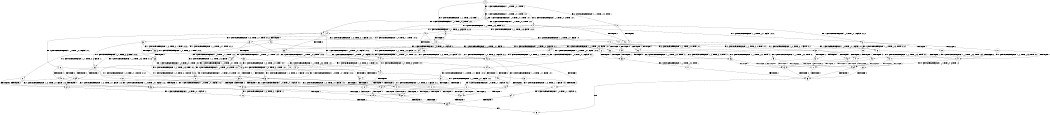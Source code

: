 digraph BCG {
size = "7, 10.5";
center = TRUE;
node [shape = circle];
0 [peripheries = 2];
0 -> 1 [label = "EX !1 !ATOMIC_EXCH_BRANCH (1, +0, TRUE, +0, 1, TRUE) !::"];
0 -> 2 [label = "EX !2 !ATOMIC_EXCH_BRANCH (1, +1, TRUE, +0, 2, TRUE) !::"];
0 -> 3 [label = "EX !0 !ATOMIC_EXCH_BRANCH (1, +1, TRUE, +0, 3, TRUE) !::"];
1 -> 4 [label = "EX !2 !ATOMIC_EXCH_BRANCH (1, +1, TRUE, +0, 2, TRUE) !:0:1:"];
1 -> 5 [label = "EX !0 !ATOMIC_EXCH_BRANCH (1, +1, TRUE, +0, 3, TRUE) !:0:1:"];
1 -> 6 [label = "EX !1 !ATOMIC_EXCH_BRANCH (1, +0, TRUE, +0, 1, TRUE) !:0:1:"];
2 -> 7 [label = "TERMINATE !2"];
2 -> 8 [label = "EX !1 !ATOMIC_EXCH_BRANCH (1, +0, TRUE, +0, 1, FALSE) !:0:1:2:"];
2 -> 9 [label = "EX !0 !ATOMIC_EXCH_BRANCH (1, +1, TRUE, +0, 3, FALSE) !:0:1:2:"];
3 -> 10 [label = "TERMINATE !0"];
3 -> 11 [label = "EX !1 !ATOMIC_EXCH_BRANCH (1, +0, TRUE, +0, 1, FALSE) !:0:"];
3 -> 12 [label = "EX !2 !ATOMIC_EXCH_BRANCH (1, +1, TRUE, +0, 2, FALSE) !:0:"];
4 -> 13 [label = "TERMINATE !2"];
4 -> 14 [label = "EX !0 !ATOMIC_EXCH_BRANCH (1, +1, TRUE, +0, 3, FALSE) !:0:1:2:"];
4 -> 8 [label = "EX !1 !ATOMIC_EXCH_BRANCH (1, +0, TRUE, +0, 1, FALSE) !:0:1:2:"];
5 -> 15 [label = "TERMINATE !0"];
5 -> 16 [label = "EX !2 !ATOMIC_EXCH_BRANCH (1, +1, TRUE, +0, 2, FALSE) !:0:1:"];
5 -> 17 [label = "EX !1 !ATOMIC_EXCH_BRANCH (1, +0, TRUE, +0, 1, FALSE) !:0:1:"];
6 -> 4 [label = "EX !2 !ATOMIC_EXCH_BRANCH (1, +1, TRUE, +0, 2, TRUE) !:0:1:"];
6 -> 5 [label = "EX !0 !ATOMIC_EXCH_BRANCH (1, +1, TRUE, +0, 3, TRUE) !:0:1:"];
6 -> 6 [label = "EX !1 !ATOMIC_EXCH_BRANCH (1, +0, TRUE, +0, 1, TRUE) !:0:1:"];
7 -> 18 [label = "EX !1 !ATOMIC_EXCH_BRANCH (1, +0, TRUE, +0, 1, FALSE) !:0:1:"];
7 -> 19 [label = "EX !0 !ATOMIC_EXCH_BRANCH (1, +1, TRUE, +0, 3, FALSE) !:0:1:"];
8 -> 20 [label = "TERMINATE !1"];
8 -> 21 [label = "TERMINATE !2"];
8 -> 22 [label = "EX !0 !ATOMIC_EXCH_BRANCH (1, +1, TRUE, +0, 3, TRUE) !:0:1:2:"];
9 -> 23 [label = "TERMINATE !2"];
9 -> 24 [label = "EX !1 !ATOMIC_EXCH_BRANCH (1, +0, TRUE, +0, 1, FALSE) !:0:1:2:"];
9 -> 25 [label = "EX !0 !ATOMIC_EXCH_BRANCH (1, +0, TRUE, +1, 1, TRUE) !:0:1:2:"];
10 -> 26 [label = "EX !1 !ATOMIC_EXCH_BRANCH (1, +0, TRUE, +0, 1, FALSE) !::"];
10 -> 27 [label = "EX !2 !ATOMIC_EXCH_BRANCH (1, +1, TRUE, +0, 2, FALSE) !::"];
11 -> 28 [label = "TERMINATE !1"];
11 -> 29 [label = "TERMINATE !0"];
11 -> 30 [label = "EX !2 !ATOMIC_EXCH_BRANCH (1, +1, TRUE, +0, 2, TRUE) !:0:1:"];
12 -> 31 [label = "TERMINATE !2"];
12 -> 32 [label = "TERMINATE !0"];
12 -> 33 [label = "EX !1 !ATOMIC_EXCH_BRANCH (1, +0, TRUE, +0, 1, FALSE) !:0:1:2:"];
13 -> 34 [label = "EX !0 !ATOMIC_EXCH_BRANCH (1, +1, TRUE, +0, 3, FALSE) !:0:1:"];
13 -> 18 [label = "EX !1 !ATOMIC_EXCH_BRANCH (1, +0, TRUE, +0, 1, FALSE) !:0:1:"];
14 -> 35 [label = "TERMINATE !2"];
14 -> 24 [label = "EX !1 !ATOMIC_EXCH_BRANCH (1, +0, TRUE, +0, 1, FALSE) !:0:1:2:"];
14 -> 36 [label = "EX !0 !ATOMIC_EXCH_BRANCH (1, +0, TRUE, +1, 1, TRUE) !:0:1:2:"];
15 -> 37 [label = "EX !2 !ATOMIC_EXCH_BRANCH (1, +1, TRUE, +0, 2, FALSE) !:1:"];
15 -> 38 [label = "EX !1 !ATOMIC_EXCH_BRANCH (1, +0, TRUE, +0, 1, FALSE) !:1:"];
16 -> 39 [label = "TERMINATE !2"];
16 -> 40 [label = "TERMINATE !0"];
16 -> 33 [label = "EX !1 !ATOMIC_EXCH_BRANCH (1, +0, TRUE, +0, 1, FALSE) !:0:1:2:"];
17 -> 28 [label = "TERMINATE !1"];
17 -> 29 [label = "TERMINATE !0"];
17 -> 30 [label = "EX !2 !ATOMIC_EXCH_BRANCH (1, +1, TRUE, +0, 2, TRUE) !:0:1:"];
18 -> 41 [label = "TERMINATE !1"];
18 -> 42 [label = "EX !0 !ATOMIC_EXCH_BRANCH (1, +1, TRUE, +0, 3, TRUE) !:0:1:"];
19 -> 43 [label = "EX !1 !ATOMIC_EXCH_BRANCH (1, +0, TRUE, +0, 1, FALSE) !:0:1:"];
19 -> 44 [label = "EX !0 !ATOMIC_EXCH_BRANCH (1, +0, TRUE, +1, 1, TRUE) !:0:1:"];
20 -> 41 [label = "TERMINATE !2"];
20 -> 45 [label = "EX !0 !ATOMIC_EXCH_BRANCH (1, +1, TRUE, +0, 3, TRUE) !:0:2:"];
21 -> 41 [label = "TERMINATE !1"];
21 -> 42 [label = "EX !0 !ATOMIC_EXCH_BRANCH (1, +1, TRUE, +0, 3, TRUE) !:0:1:"];
22 -> 46 [label = "TERMINATE !1"];
22 -> 47 [label = "TERMINATE !2"];
22 -> 48 [label = "TERMINATE !0"];
23 -> 43 [label = "EX !1 !ATOMIC_EXCH_BRANCH (1, +0, TRUE, +0, 1, FALSE) !:0:1:"];
23 -> 44 [label = "EX !0 !ATOMIC_EXCH_BRANCH (1, +0, TRUE, +1, 1, TRUE) !:0:1:"];
24 -> 49 [label = "TERMINATE !1"];
24 -> 50 [label = "TERMINATE !2"];
24 -> 51 [label = "EX !0 !ATOMIC_EXCH_BRANCH (1, +0, TRUE, +1, 1, FALSE) !:0:1:2:"];
25 -> 52 [label = "TERMINATE !2"];
25 -> 53 [label = "EX !1 !ATOMIC_EXCH_BRANCH (1, +0, TRUE, +0, 1, TRUE) !:0:1:2:"];
25 -> 54 [label = "EX !0 !ATOMIC_EXCH_BRANCH (1, +1, TRUE, +0, 3, TRUE) !:0:1:2:"];
26 -> 55 [label = "TERMINATE !1"];
26 -> 56 [label = "EX !2 !ATOMIC_EXCH_BRANCH (1, +1, TRUE, +0, 2, TRUE) !:1:"];
27 -> 57 [label = "TERMINATE !2"];
27 -> 58 [label = "EX !1 !ATOMIC_EXCH_BRANCH (1, +0, TRUE, +0, 1, FALSE) !:1:2:"];
28 -> 55 [label = "TERMINATE !0"];
28 -> 59 [label = "EX !2 !ATOMIC_EXCH_BRANCH (1, +1, TRUE, +0, 2, TRUE) !:0:"];
29 -> 55 [label = "TERMINATE !1"];
29 -> 56 [label = "EX !2 !ATOMIC_EXCH_BRANCH (1, +1, TRUE, +0, 2, TRUE) !:1:"];
30 -> 46 [label = "TERMINATE !1"];
30 -> 47 [label = "TERMINATE !2"];
30 -> 48 [label = "TERMINATE !0"];
31 -> 57 [label = "TERMINATE !0"];
31 -> 60 [label = "EX !1 !ATOMIC_EXCH_BRANCH (1, +0, TRUE, +0, 1, FALSE) !:0:1:"];
32 -> 57 [label = "TERMINATE !2"];
32 -> 58 [label = "EX !1 !ATOMIC_EXCH_BRANCH (1, +0, TRUE, +0, 1, FALSE) !:1:2:"];
33 -> 61 [label = "TERMINATE !1"];
33 -> 62 [label = "TERMINATE !2"];
33 -> 63 [label = "TERMINATE !0"];
34 -> 43 [label = "EX !1 !ATOMIC_EXCH_BRANCH (1, +0, TRUE, +0, 1, FALSE) !:0:1:"];
34 -> 64 [label = "EX !0 !ATOMIC_EXCH_BRANCH (1, +0, TRUE, +1, 1, TRUE) !:0:1:"];
35 -> 43 [label = "EX !1 !ATOMIC_EXCH_BRANCH (1, +0, TRUE, +0, 1, FALSE) !:0:1:"];
35 -> 64 [label = "EX !0 !ATOMIC_EXCH_BRANCH (1, +0, TRUE, +1, 1, TRUE) !:0:1:"];
36 -> 65 [label = "TERMINATE !2"];
36 -> 53 [label = "EX !1 !ATOMIC_EXCH_BRANCH (1, +0, TRUE, +0, 1, TRUE) !:0:1:2:"];
36 -> 66 [label = "EX !0 !ATOMIC_EXCH_BRANCH (1, +1, TRUE, +0, 3, TRUE) !:0:1:2:"];
37 -> 67 [label = "TERMINATE !2"];
37 -> 58 [label = "EX !1 !ATOMIC_EXCH_BRANCH (1, +0, TRUE, +0, 1, FALSE) !:1:2:"];
38 -> 55 [label = "TERMINATE !1"];
38 -> 56 [label = "EX !2 !ATOMIC_EXCH_BRANCH (1, +1, TRUE, +0, 2, TRUE) !:1:"];
39 -> 67 [label = "TERMINATE !0"];
39 -> 60 [label = "EX !1 !ATOMIC_EXCH_BRANCH (1, +0, TRUE, +0, 1, FALSE) !:0:1:"];
40 -> 67 [label = "TERMINATE !2"];
40 -> 58 [label = "EX !1 !ATOMIC_EXCH_BRANCH (1, +0, TRUE, +0, 1, FALSE) !:1:2:"];
41 -> 68 [label = "EX !0 !ATOMIC_EXCH_BRANCH (1, +1, TRUE, +0, 3, TRUE) !:0:"];
42 -> 69 [label = "TERMINATE !1"];
42 -> 70 [label = "TERMINATE !0"];
43 -> 71 [label = "TERMINATE !1"];
43 -> 72 [label = "EX !0 !ATOMIC_EXCH_BRANCH (1, +0, TRUE, +1, 1, FALSE) !:0:1:"];
44 -> 73 [label = "EX !1 !ATOMIC_EXCH_BRANCH (1, +0, TRUE, +0, 1, TRUE) !:0:1:"];
44 -> 74 [label = "EX !0 !ATOMIC_EXCH_BRANCH (1, +1, TRUE, +0, 3, TRUE) !:0:1:"];
45 -> 69 [label = "TERMINATE !2"];
45 -> 75 [label = "TERMINATE !0"];
46 -> 69 [label = "TERMINATE !2"];
46 -> 75 [label = "TERMINATE !0"];
47 -> 69 [label = "TERMINATE !1"];
47 -> 70 [label = "TERMINATE !0"];
48 -> 75 [label = "TERMINATE !1"];
48 -> 70 [label = "TERMINATE !2"];
49 -> 71 [label = "TERMINATE !2"];
49 -> 76 [label = "EX !0 !ATOMIC_EXCH_BRANCH (1, +0, TRUE, +1, 1, FALSE) !:0:2:"];
50 -> 71 [label = "TERMINATE !1"];
50 -> 72 [label = "EX !0 !ATOMIC_EXCH_BRANCH (1, +0, TRUE, +1, 1, FALSE) !:0:1:"];
51 -> 61 [label = "TERMINATE !1"];
51 -> 62 [label = "TERMINATE !2"];
51 -> 63 [label = "TERMINATE !0"];
52 -> 73 [label = "EX !1 !ATOMIC_EXCH_BRANCH (1, +0, TRUE, +0, 1, TRUE) !:0:1:"];
52 -> 74 [label = "EX !0 !ATOMIC_EXCH_BRANCH (1, +1, TRUE, +0, 3, TRUE) !:0:1:"];
53 -> 65 [label = "TERMINATE !2"];
53 -> 53 [label = "EX !1 !ATOMIC_EXCH_BRANCH (1, +0, TRUE, +0, 1, TRUE) !:0:1:2:"];
53 -> 66 [label = "EX !0 !ATOMIC_EXCH_BRANCH (1, +1, TRUE, +0, 3, TRUE) !:0:1:2:"];
54 -> 31 [label = "TERMINATE !2"];
54 -> 32 [label = "TERMINATE !0"];
54 -> 33 [label = "EX !1 !ATOMIC_EXCH_BRANCH (1, +0, TRUE, +0, 1, FALSE) !:0:1:2:"];
55 -> 77 [label = "EX !2 !ATOMIC_EXCH_BRANCH (1, +1, TRUE, +0, 2, TRUE) !::"];
56 -> 75 [label = "TERMINATE !1"];
56 -> 70 [label = "TERMINATE !2"];
57 -> 78 [label = "EX !1 !ATOMIC_EXCH_BRANCH (1, +0, TRUE, +0, 1, FALSE) !:1:"];
58 -> 79 [label = "TERMINATE !1"];
58 -> 80 [label = "TERMINATE !2"];
59 -> 69 [label = "TERMINATE !2"];
59 -> 75 [label = "TERMINATE !0"];
60 -> 81 [label = "TERMINATE !1"];
60 -> 80 [label = "TERMINATE !0"];
61 -> 81 [label = "TERMINATE !2"];
61 -> 79 [label = "TERMINATE !0"];
62 -> 81 [label = "TERMINATE !1"];
62 -> 80 [label = "TERMINATE !0"];
63 -> 79 [label = "TERMINATE !1"];
63 -> 80 [label = "TERMINATE !2"];
64 -> 73 [label = "EX !1 !ATOMIC_EXCH_BRANCH (1, +0, TRUE, +0, 1, TRUE) !:0:1:"];
64 -> 82 [label = "EX !0 !ATOMIC_EXCH_BRANCH (1, +1, TRUE, +0, 3, TRUE) !:0:1:"];
65 -> 73 [label = "EX !1 !ATOMIC_EXCH_BRANCH (1, +0, TRUE, +0, 1, TRUE) !:0:1:"];
65 -> 82 [label = "EX !0 !ATOMIC_EXCH_BRANCH (1, +1, TRUE, +0, 3, TRUE) !:0:1:"];
66 -> 39 [label = "TERMINATE !2"];
66 -> 40 [label = "TERMINATE !0"];
66 -> 33 [label = "EX !1 !ATOMIC_EXCH_BRANCH (1, +0, TRUE, +0, 1, FALSE) !:0:1:2:"];
67 -> 78 [label = "EX !1 !ATOMIC_EXCH_BRANCH (1, +0, TRUE, +0, 1, FALSE) !:1:"];
68 -> 83 [label = "TERMINATE !0"];
69 -> 83 [label = "TERMINATE !0"];
70 -> 83 [label = "TERMINATE !1"];
71 -> 84 [label = "EX !0 !ATOMIC_EXCH_BRANCH (1, +0, TRUE, +1, 1, FALSE) !:0:"];
72 -> 81 [label = "TERMINATE !1"];
72 -> 80 [label = "TERMINATE !0"];
73 -> 73 [label = "EX !1 !ATOMIC_EXCH_BRANCH (1, +0, TRUE, +0, 1, TRUE) !:0:1:"];
73 -> 82 [label = "EX !0 !ATOMIC_EXCH_BRANCH (1, +1, TRUE, +0, 3, TRUE) !:0:1:"];
74 -> 57 [label = "TERMINATE !0"];
74 -> 60 [label = "EX !1 !ATOMIC_EXCH_BRANCH (1, +0, TRUE, +0, 1, FALSE) !:0:1:"];
75 -> 83 [label = "TERMINATE !2"];
76 -> 81 [label = "TERMINATE !2"];
76 -> 79 [label = "TERMINATE !0"];
77 -> 83 [label = "TERMINATE !2"];
78 -> 85 [label = "TERMINATE !1"];
79 -> 85 [label = "TERMINATE !2"];
80 -> 85 [label = "TERMINATE !1"];
81 -> 85 [label = "TERMINATE !0"];
82 -> 67 [label = "TERMINATE !0"];
82 -> 60 [label = "EX !1 !ATOMIC_EXCH_BRANCH (1, +0, TRUE, +0, 1, FALSE) !:0:1:"];
83 -> 86 [label = "exit"];
84 -> 85 [label = "TERMINATE !0"];
85 -> 86 [label = "exit"];
}
